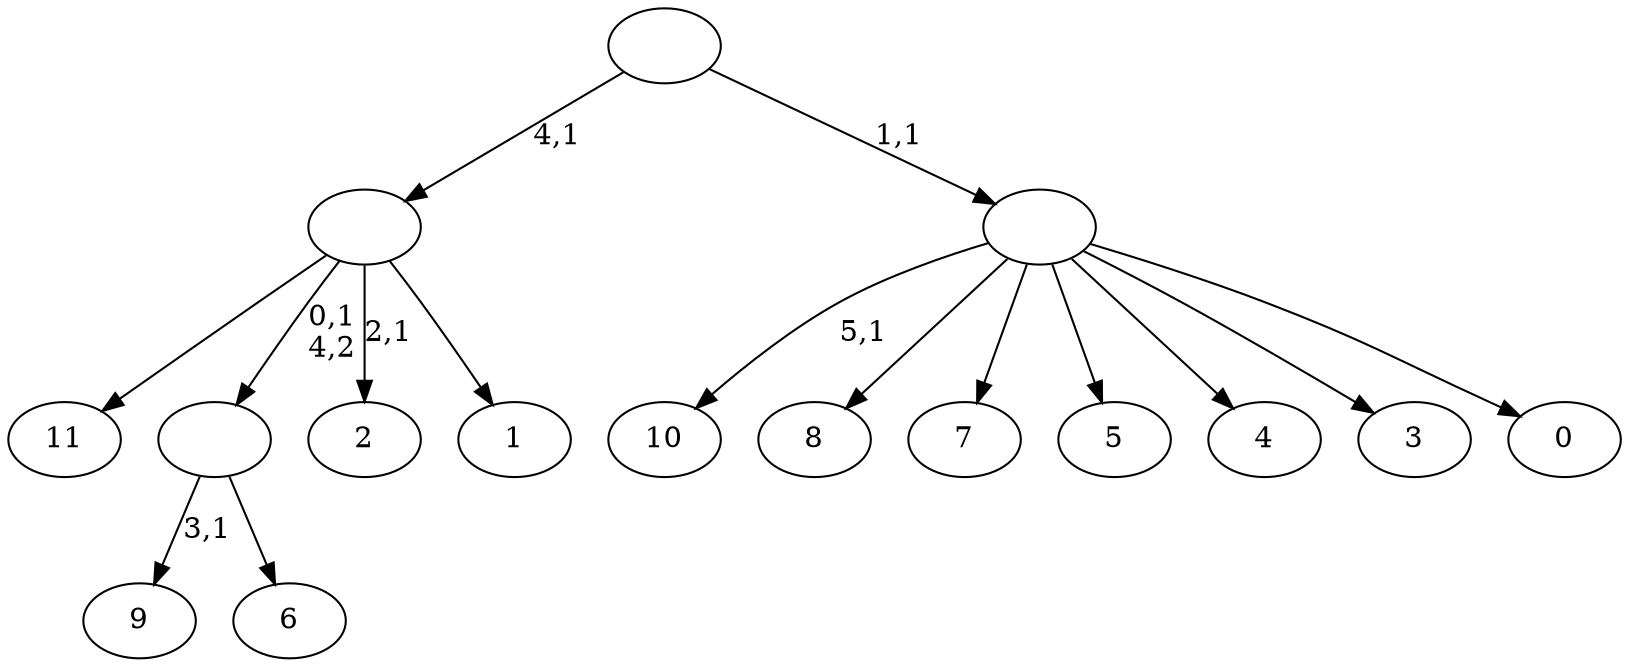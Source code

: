 digraph T {
	18 [label="11"]
	17 [label="10"]
	15 [label="9"]
	13 [label="8"]
	12 [label="7"]
	11 [label="6"]
	10 [label=""]
	9 [label="5"]
	8 [label="4"]
	7 [label="3"]
	6 [label="2"]
	4 [label="1"]
	3 [label=""]
	2 [label="0"]
	1 [label=""]
	0 [label=""]
	10 -> 15 [label="3,1"]
	10 -> 11 [label=""]
	3 -> 6 [label="2,1"]
	3 -> 18 [label=""]
	3 -> 10 [label="0,1\n4,2"]
	3 -> 4 [label=""]
	1 -> 17 [label="5,1"]
	1 -> 13 [label=""]
	1 -> 12 [label=""]
	1 -> 9 [label=""]
	1 -> 8 [label=""]
	1 -> 7 [label=""]
	1 -> 2 [label=""]
	0 -> 3 [label="4,1"]
	0 -> 1 [label="1,1"]
}
